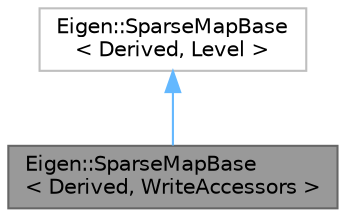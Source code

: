digraph "Eigen::SparseMapBase&lt; Derived, WriteAccessors &gt;"
{
 // LATEX_PDF_SIZE
  bgcolor="transparent";
  edge [fontname=Helvetica,fontsize=10,labelfontname=Helvetica,labelfontsize=10];
  node [fontname=Helvetica,fontsize=10,shape=box,height=0.2,width=0.4];
  Node1 [id="Node000001",label="Eigen::SparseMapBase\l\< Derived, WriteAccessors \>",height=0.2,width=0.4,color="gray40", fillcolor="grey60", style="filled", fontcolor="black",tooltip="Common base class for writable Map and Ref instance of sparse matrix and vector."];
  Node2 -> Node1 [id="edge2_Node000001_Node000002",dir="back",color="steelblue1",style="solid",tooltip=" "];
  Node2 [id="Node000002",label="Eigen::SparseMapBase\l\< Derived, Level \>",height=0.2,width=0.4,color="grey75", fillcolor="white", style="filled",URL="$classEigen_1_1SparseMapBase.html",tooltip=" "];
}
